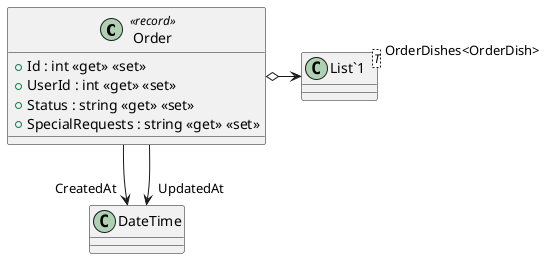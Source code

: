 @startuml
class Order <<record>> {
    + Id : int <<get>> <<set>>
    + UserId : int <<get>> <<set>>
    + Status : string <<get>> <<set>>
    + SpecialRequests : string <<get>> <<set>>
}
class "List`1"<T> {
}
Order --> "CreatedAt" DateTime
Order --> "UpdatedAt" DateTime
Order o-> "OrderDishes<OrderDish>" "List`1"
@enduml
